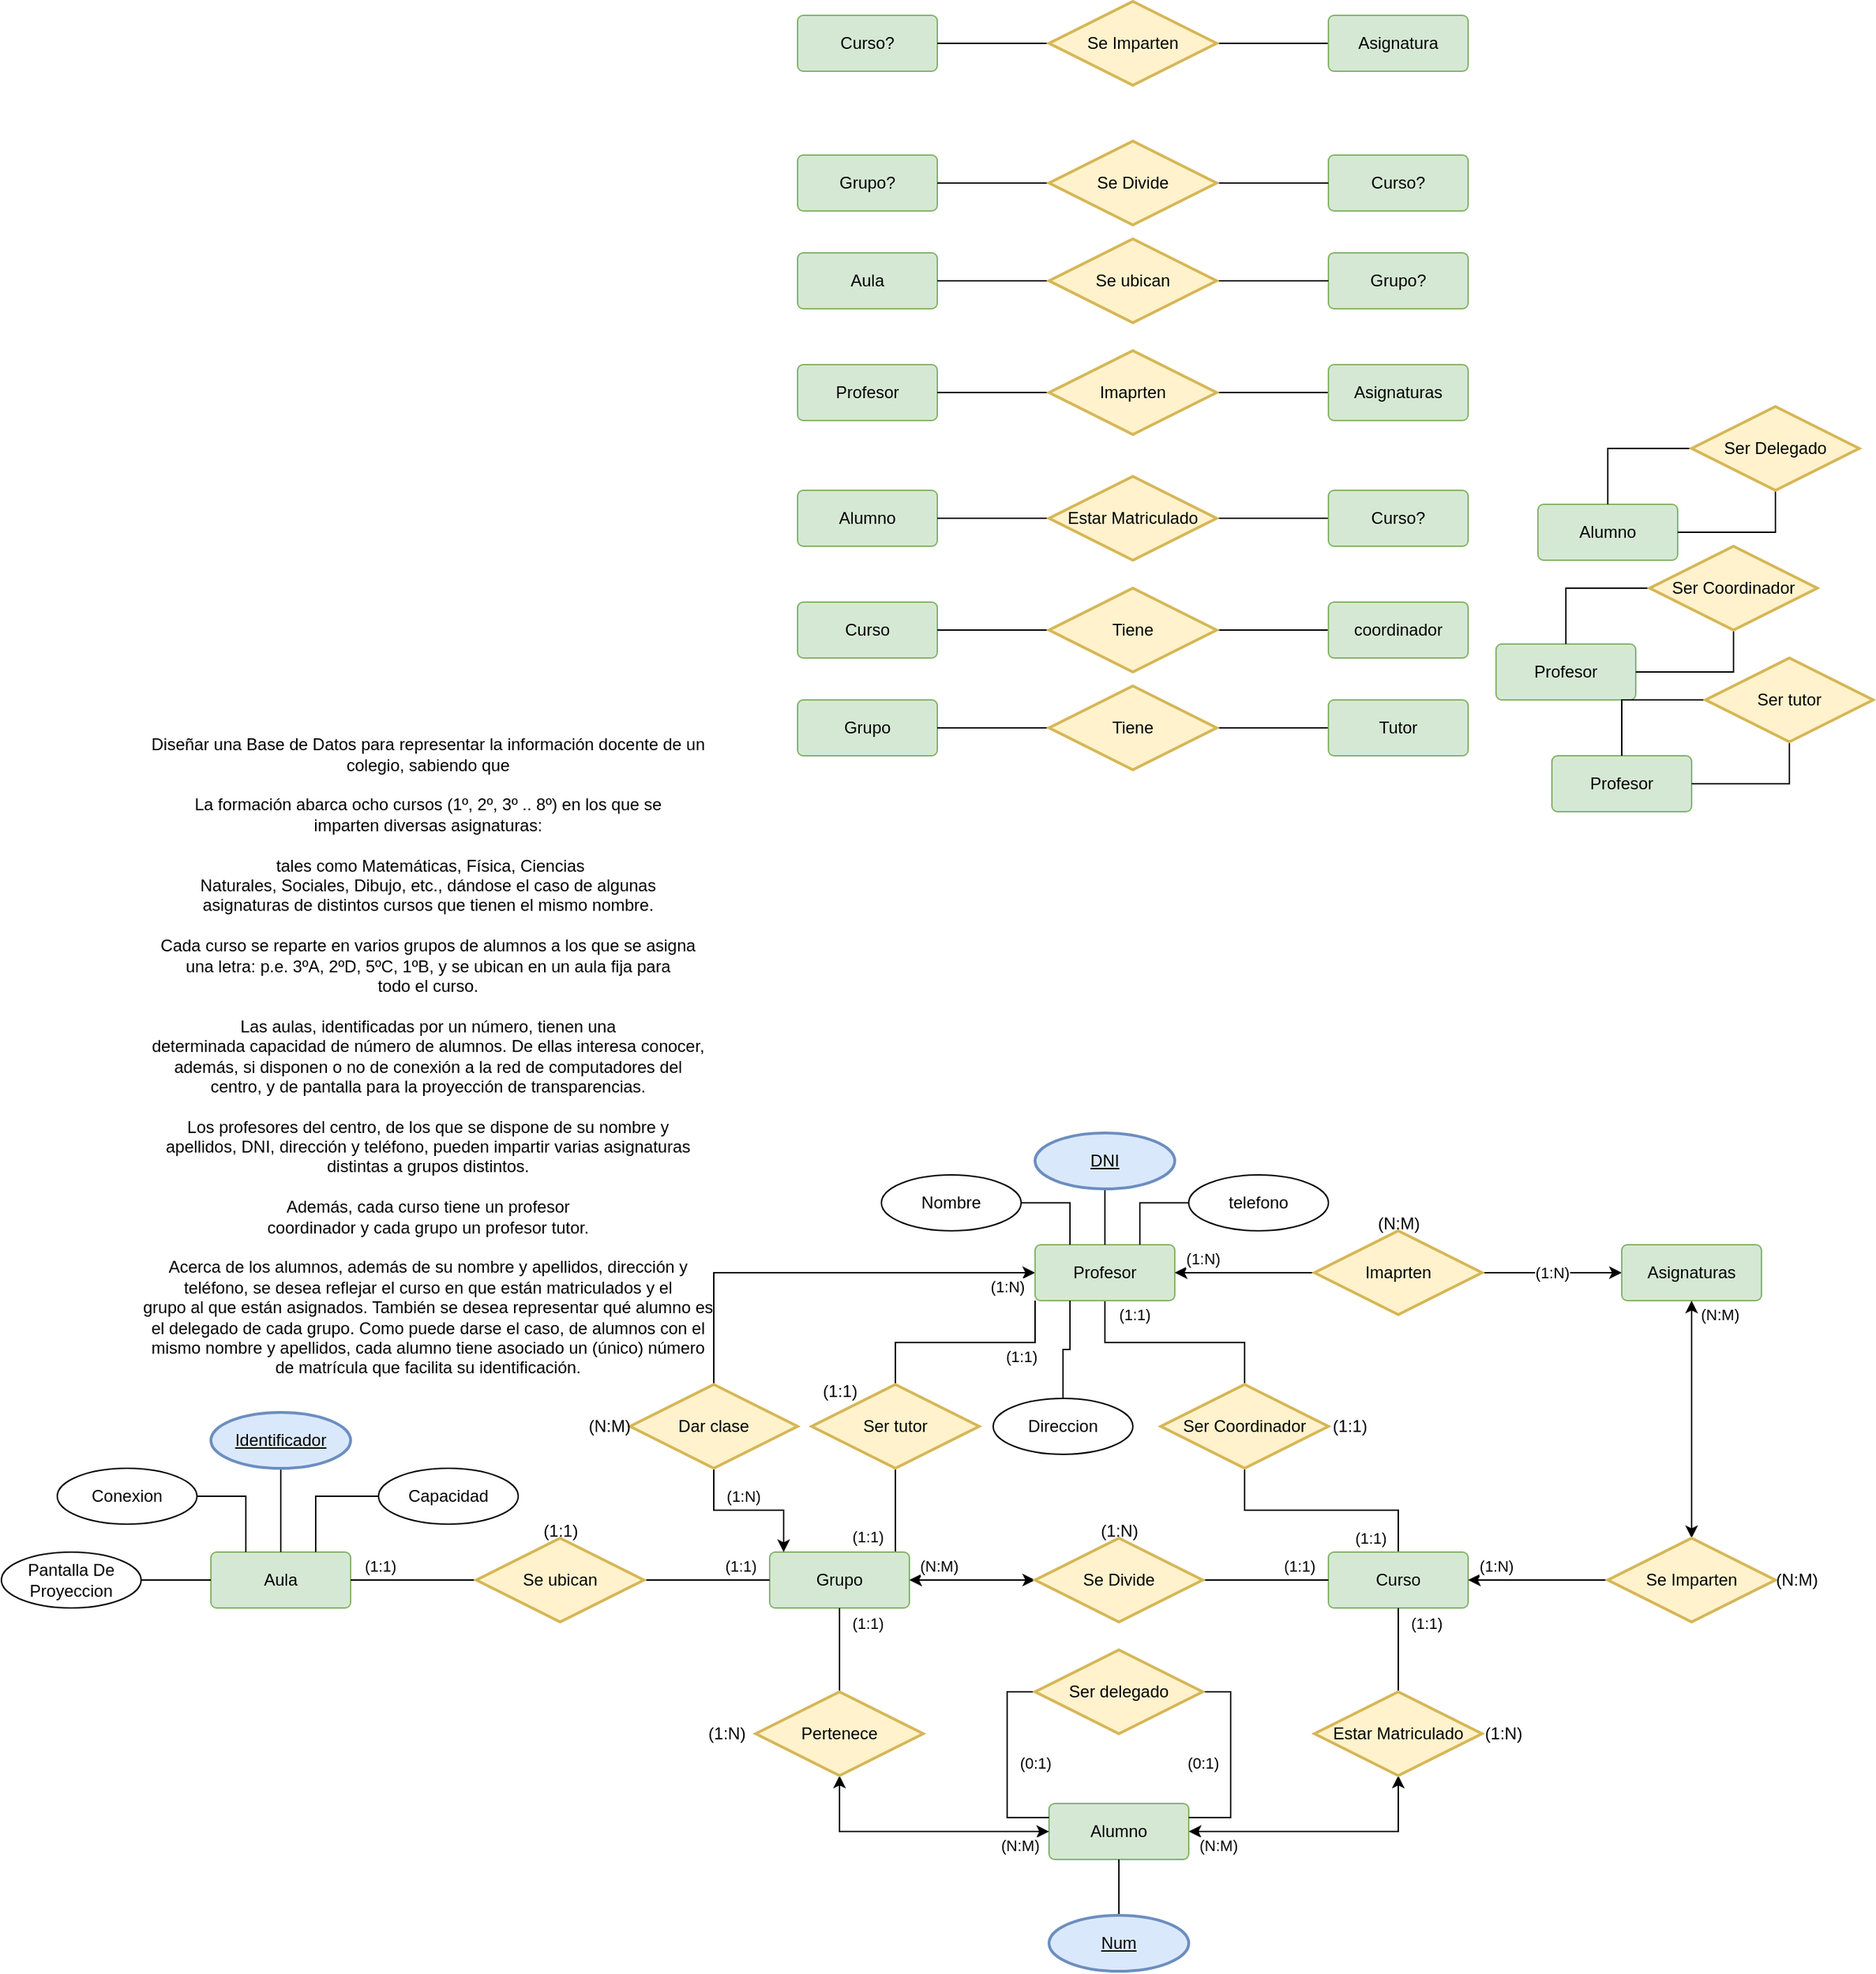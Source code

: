 <mxfile version="20.4.0" type="github">
  <diagram id="WCxlncZmJOnVWmjMvG6u" name="Páxina-1">
    <mxGraphModel dx="2252" dy="799" grid="1" gridSize="10" guides="1" tooltips="1" connect="1" arrows="1" fold="1" page="1" pageScale="1" pageWidth="827" pageHeight="1169" math="0" shadow="0">
      <root>
        <mxCell id="0" />
        <mxCell id="1" parent="0" />
        <mxCell id="44QbsXlHf_X_GZYJamJQ-1" value="Diseñar una Base de Datos para representar la información docente de un &lt;br&gt;&lt;div&gt;colegio, sabiendo que&lt;/div&gt;&lt;div&gt;&lt;br&gt;&lt;/div&gt;La formación abarca ocho cursos (1º, 2º, 3º .. 8º) en los que se &lt;br&gt;&lt;div&gt;imparten diversas asignaturas:&lt;/div&gt;&lt;div&gt;&lt;br&gt;&lt;/div&gt;&lt;div&gt;&amp;nbsp;tales como Matemáticas, Física, Ciencias &lt;/div&gt;&lt;div&gt;Naturales, Sociales, Dibujo, etc., dándose el caso de algunas &lt;/div&gt;&lt;div&gt;asignaturas de distintos cursos que tienen el mismo nombre.&lt;/div&gt;&lt;div&gt;&lt;br&gt;&lt;/div&gt;Cada curso se reparte en varios grupos de alumnos a los que se asigna &lt;br&gt;una letra: p.e. 3ºA, 2ºD, 5ºC, 1ºB, y se ubican en un aula fija para &lt;br&gt;&lt;div&gt;todo el curso. &lt;br&gt;&lt;/div&gt;&lt;div&gt;&lt;br&gt;&lt;/div&gt;&lt;div&gt;Las aulas, identificadas por un número, tienen una &lt;/div&gt;&lt;div&gt;determinada capacidad de número de alumnos. De ellas interesa conocer, &lt;/div&gt;además, si disponen o no de conexión a la red de computadores del &lt;br&gt;&lt;div&gt;centro, y de pantalla para la proyección de transparencias.&lt;/div&gt;&lt;div&gt;&lt;br&gt;&lt;/div&gt;Los profesores del centro, de los que se dispone de su nombre y &lt;br&gt;apellidos, DNI, dirección y teléfono, pueden impartir varias asignaturas&lt;br&gt;&lt;div&gt; distintas a grupos distintos. &lt;br&gt;&lt;/div&gt;&lt;div&gt;&lt;br&gt;&lt;/div&gt;&lt;div&gt;Además, cada curso tiene un profesor &lt;/div&gt;&lt;div&gt;coordinador y cada grupo un profesor tutor.&lt;/div&gt;&lt;div&gt;&lt;br&gt;&lt;/div&gt;Acerca de los alumnos, además de su nombre y apellidos, dirección y &lt;br&gt;teléfono, se desea reflejar el curso en que están matriculados y el &lt;br&gt;grupo al que están asignados. También se desea representar qué alumno es&lt;br&gt; el delegado de cada grupo. Como puede darse el caso, de alumnos con el &lt;br&gt;mismo nombre y apellidos, cada alumno tiene asociado un (único) número &lt;br&gt;de matrícula que facilita su identificación." style="text;html=1;align=center;verticalAlign=middle;resizable=0;points=[];autosize=1;strokeColor=none;fillColor=none;" parent="1" vertex="1">
          <mxGeometry x="-40" y="550" width="430" height="470" as="geometry" />
        </mxCell>
        <mxCell id="44QbsXlHf_X_GZYJamJQ-2" value="Alumno" style="rounded=1;arcSize=10;whiteSpace=wrap;html=1;align=center;fillColor=#d5e8d4;strokeColor=#82b366;" parent="1" vertex="1">
          <mxGeometry x="440" y="380" width="100" height="40" as="geometry" />
        </mxCell>
        <mxCell id="44QbsXlHf_X_GZYJamJQ-4" value="Curso?" style="rounded=1;arcSize=10;whiteSpace=wrap;html=1;align=center;fillColor=#d5e8d4;strokeColor=#82b366;" parent="1" vertex="1">
          <mxGeometry x="440" y="40" width="100" height="40" as="geometry" />
        </mxCell>
        <mxCell id="44QbsXlHf_X_GZYJamJQ-5" value="Aula" style="rounded=1;arcSize=10;whiteSpace=wrap;html=1;align=center;fillColor=#d5e8d4;strokeColor=#82b366;" parent="1" vertex="1">
          <mxGeometry x="440" y="210" width="100" height="40" as="geometry" />
        </mxCell>
        <mxCell id="44QbsXlHf_X_GZYJamJQ-6" value="Grupo?" style="rounded=1;arcSize=10;whiteSpace=wrap;html=1;align=center;fillColor=#d5e8d4;strokeColor=#82b366;" parent="1" vertex="1">
          <mxGeometry x="440" y="140" width="100" height="40" as="geometry" />
        </mxCell>
        <mxCell id="44QbsXlHf_X_GZYJamJQ-7" value="Profesor" style="rounded=1;arcSize=10;whiteSpace=wrap;html=1;align=center;fillColor=#d5e8d4;strokeColor=#82b366;" parent="1" vertex="1">
          <mxGeometry x="440" y="290" width="100" height="40" as="geometry" />
        </mxCell>
        <mxCell id="gvcplxmb7B8ncQHiO4H9-5" style="edgeStyle=orthogonalEdgeStyle;rounded=0;orthogonalLoop=1;jettySize=auto;html=1;endArrow=none;endFill=0;" parent="1" source="gvcplxmb7B8ncQHiO4H9-3" target="44QbsXlHf_X_GZYJamJQ-4" edge="1">
          <mxGeometry relative="1" as="geometry" />
        </mxCell>
        <mxCell id="gvcplxmb7B8ncQHiO4H9-6" style="edgeStyle=orthogonalEdgeStyle;rounded=0;orthogonalLoop=1;jettySize=auto;html=1;entryX=0;entryY=0.5;entryDx=0;entryDy=0;endArrow=none;endFill=0;" parent="1" source="gvcplxmb7B8ncQHiO4H9-3" target="gvcplxmb7B8ncQHiO4H9-4" edge="1">
          <mxGeometry relative="1" as="geometry" />
        </mxCell>
        <mxCell id="gvcplxmb7B8ncQHiO4H9-3" value="Se Imparten" style="shape=rhombus;perimeter=rhombusPerimeter;whiteSpace=wrap;html=1;align=center;fillColor=#fff2cc;strokeColor=#d6b656;strokeWidth=2;" parent="1" vertex="1">
          <mxGeometry x="620" y="30" width="120" height="60" as="geometry" />
        </mxCell>
        <mxCell id="gvcplxmb7B8ncQHiO4H9-4" value="Asignatura" style="rounded=1;arcSize=10;whiteSpace=wrap;html=1;align=center;fillColor=#d5e8d4;strokeColor=#82b366;" parent="1" vertex="1">
          <mxGeometry x="820" y="40" width="100" height="40" as="geometry" />
        </mxCell>
        <mxCell id="gvcplxmb7B8ncQHiO4H9-7" value="Curso?" style="rounded=1;arcSize=10;whiteSpace=wrap;html=1;align=center;fillColor=#d5e8d4;strokeColor=#82b366;" parent="1" vertex="1">
          <mxGeometry x="820" y="140" width="100" height="40" as="geometry" />
        </mxCell>
        <mxCell id="gvcplxmb7B8ncQHiO4H9-9" style="edgeStyle=orthogonalEdgeStyle;rounded=0;orthogonalLoop=1;jettySize=auto;html=1;entryX=1;entryY=0.5;entryDx=0;entryDy=0;endArrow=none;endFill=0;" parent="1" source="gvcplxmb7B8ncQHiO4H9-8" target="44QbsXlHf_X_GZYJamJQ-6" edge="1">
          <mxGeometry relative="1" as="geometry" />
        </mxCell>
        <mxCell id="gvcplxmb7B8ncQHiO4H9-10" style="edgeStyle=orthogonalEdgeStyle;rounded=0;orthogonalLoop=1;jettySize=auto;html=1;entryX=0;entryY=0.5;entryDx=0;entryDy=0;endArrow=none;endFill=0;" parent="1" source="gvcplxmb7B8ncQHiO4H9-8" target="gvcplxmb7B8ncQHiO4H9-7" edge="1">
          <mxGeometry relative="1" as="geometry" />
        </mxCell>
        <mxCell id="gvcplxmb7B8ncQHiO4H9-8" value="Se Divide" style="shape=rhombus;perimeter=rhombusPerimeter;whiteSpace=wrap;html=1;align=center;fillColor=#fff2cc;strokeColor=#d6b656;strokeWidth=2;" parent="1" vertex="1">
          <mxGeometry x="620" y="130" width="120" height="60" as="geometry" />
        </mxCell>
        <mxCell id="gvcplxmb7B8ncQHiO4H9-11" value="Grupo?" style="rounded=1;arcSize=10;whiteSpace=wrap;html=1;align=center;fillColor=#d5e8d4;strokeColor=#82b366;" parent="1" vertex="1">
          <mxGeometry x="820" y="210" width="100" height="40" as="geometry" />
        </mxCell>
        <mxCell id="gvcplxmb7B8ncQHiO4H9-13" style="edgeStyle=orthogonalEdgeStyle;rounded=0;orthogonalLoop=1;jettySize=auto;html=1;entryX=1;entryY=0.5;entryDx=0;entryDy=0;endArrow=none;endFill=0;" parent="1" source="gvcplxmb7B8ncQHiO4H9-12" target="44QbsXlHf_X_GZYJamJQ-5" edge="1">
          <mxGeometry relative="1" as="geometry" />
        </mxCell>
        <mxCell id="gvcplxmb7B8ncQHiO4H9-14" style="edgeStyle=orthogonalEdgeStyle;rounded=0;orthogonalLoop=1;jettySize=auto;html=1;entryX=0;entryY=0.5;entryDx=0;entryDy=0;endArrow=none;endFill=0;" parent="1" source="gvcplxmb7B8ncQHiO4H9-12" target="gvcplxmb7B8ncQHiO4H9-11" edge="1">
          <mxGeometry relative="1" as="geometry" />
        </mxCell>
        <mxCell id="gvcplxmb7B8ncQHiO4H9-12" value="Se ubican" style="shape=rhombus;perimeter=rhombusPerimeter;whiteSpace=wrap;html=1;align=center;fillColor=#fff2cc;strokeColor=#d6b656;strokeWidth=2;" parent="1" vertex="1">
          <mxGeometry x="620" y="200" width="120" height="60" as="geometry" />
        </mxCell>
        <mxCell id="gvcplxmb7B8ncQHiO4H9-18" style="edgeStyle=orthogonalEdgeStyle;rounded=0;orthogonalLoop=1;jettySize=auto;html=1;entryX=0;entryY=0.5;entryDx=0;entryDy=0;endArrow=none;endFill=0;" parent="1" source="gvcplxmb7B8ncQHiO4H9-16" target="gvcplxmb7B8ncQHiO4H9-17" edge="1">
          <mxGeometry relative="1" as="geometry" />
        </mxCell>
        <mxCell id="gvcplxmb7B8ncQHiO4H9-19" style="edgeStyle=orthogonalEdgeStyle;rounded=0;orthogonalLoop=1;jettySize=auto;html=1;endArrow=none;endFill=0;" parent="1" source="gvcplxmb7B8ncQHiO4H9-16" target="44QbsXlHf_X_GZYJamJQ-7" edge="1">
          <mxGeometry relative="1" as="geometry" />
        </mxCell>
        <mxCell id="gvcplxmb7B8ncQHiO4H9-16" value="Imaprten" style="shape=rhombus;perimeter=rhombusPerimeter;whiteSpace=wrap;html=1;align=center;fillColor=#fff2cc;strokeColor=#d6b656;strokeWidth=2;" parent="1" vertex="1">
          <mxGeometry x="620" y="280" width="120" height="60" as="geometry" />
        </mxCell>
        <mxCell id="gvcplxmb7B8ncQHiO4H9-17" value="Asignaturas" style="rounded=1;arcSize=10;whiteSpace=wrap;html=1;align=center;fillColor=#d5e8d4;strokeColor=#82b366;" parent="1" vertex="1">
          <mxGeometry x="820" y="290" width="100" height="40" as="geometry" />
        </mxCell>
        <mxCell id="gvcplxmb7B8ncQHiO4H9-20" value="Profesor" style="rounded=1;arcSize=10;whiteSpace=wrap;html=1;align=center;fillColor=#d5e8d4;strokeColor=#82b366;" parent="1" vertex="1">
          <mxGeometry x="940" y="490" width="100" height="40" as="geometry" />
        </mxCell>
        <mxCell id="gvcplxmb7B8ncQHiO4H9-22" style="edgeStyle=orthogonalEdgeStyle;rounded=0;orthogonalLoop=1;jettySize=auto;html=1;entryX=0.5;entryY=0;entryDx=0;entryDy=0;endArrow=none;endFill=0;" parent="1" source="gvcplxmb7B8ncQHiO4H9-21" target="gvcplxmb7B8ncQHiO4H9-20" edge="1">
          <mxGeometry relative="1" as="geometry" />
        </mxCell>
        <mxCell id="gvcplxmb7B8ncQHiO4H9-23" style="edgeStyle=orthogonalEdgeStyle;rounded=0;orthogonalLoop=1;jettySize=auto;html=1;entryX=1;entryY=0.5;entryDx=0;entryDy=0;endArrow=none;endFill=0;" parent="1" source="gvcplxmb7B8ncQHiO4H9-21" target="gvcplxmb7B8ncQHiO4H9-20" edge="1">
          <mxGeometry relative="1" as="geometry">
            <Array as="points">
              <mxPoint x="1110" y="510" />
            </Array>
          </mxGeometry>
        </mxCell>
        <mxCell id="gvcplxmb7B8ncQHiO4H9-21" value="Ser Coordinador" style="shape=rhombus;perimeter=rhombusPerimeter;whiteSpace=wrap;html=1;align=center;fillColor=#fff2cc;strokeColor=#d6b656;strokeWidth=2;" parent="1" vertex="1">
          <mxGeometry x="1050" y="420" width="120" height="60" as="geometry" />
        </mxCell>
        <mxCell id="gvcplxmb7B8ncQHiO4H9-26" style="edgeStyle=orthogonalEdgeStyle;rounded=0;orthogonalLoop=1;jettySize=auto;html=1;entryX=0;entryY=0.5;entryDx=0;entryDy=0;endArrow=none;endFill=0;" parent="1" source="gvcplxmb7B8ncQHiO4H9-24" target="gvcplxmb7B8ncQHiO4H9-25" edge="1">
          <mxGeometry relative="1" as="geometry" />
        </mxCell>
        <mxCell id="gvcplxmb7B8ncQHiO4H9-27" style="edgeStyle=orthogonalEdgeStyle;rounded=0;orthogonalLoop=1;jettySize=auto;html=1;entryX=1;entryY=0.5;entryDx=0;entryDy=0;endArrow=none;endFill=0;" parent="1" source="gvcplxmb7B8ncQHiO4H9-24" target="44QbsXlHf_X_GZYJamJQ-2" edge="1">
          <mxGeometry relative="1" as="geometry" />
        </mxCell>
        <mxCell id="gvcplxmb7B8ncQHiO4H9-24" value="Estar Matriculado" style="shape=rhombus;perimeter=rhombusPerimeter;whiteSpace=wrap;html=1;align=center;fillColor=#fff2cc;strokeColor=#d6b656;strokeWidth=2;" parent="1" vertex="1">
          <mxGeometry x="620" y="370" width="120" height="60" as="geometry" />
        </mxCell>
        <mxCell id="gvcplxmb7B8ncQHiO4H9-25" value="Curso?" style="rounded=1;arcSize=10;whiteSpace=wrap;html=1;align=center;fillColor=#d5e8d4;strokeColor=#82b366;" parent="1" vertex="1">
          <mxGeometry x="820" y="380" width="100" height="40" as="geometry" />
        </mxCell>
        <mxCell id="gvcplxmb7B8ncQHiO4H9-33" value="Alumno" style="rounded=1;arcSize=10;whiteSpace=wrap;html=1;align=center;fillColor=#d5e8d4;strokeColor=#82b366;" parent="1" vertex="1">
          <mxGeometry x="970" y="390" width="100" height="40" as="geometry" />
        </mxCell>
        <mxCell id="gvcplxmb7B8ncQHiO4H9-34" style="edgeStyle=orthogonalEdgeStyle;rounded=0;orthogonalLoop=1;jettySize=auto;html=1;entryX=0.5;entryY=0;entryDx=0;entryDy=0;endArrow=none;endFill=0;" parent="1" source="gvcplxmb7B8ncQHiO4H9-36" target="gvcplxmb7B8ncQHiO4H9-33" edge="1">
          <mxGeometry relative="1" as="geometry" />
        </mxCell>
        <mxCell id="gvcplxmb7B8ncQHiO4H9-35" style="edgeStyle=orthogonalEdgeStyle;rounded=0;orthogonalLoop=1;jettySize=auto;html=1;entryX=1;entryY=0.5;entryDx=0;entryDy=0;endArrow=none;endFill=0;" parent="1" source="gvcplxmb7B8ncQHiO4H9-36" target="gvcplxmb7B8ncQHiO4H9-33" edge="1">
          <mxGeometry relative="1" as="geometry">
            <Array as="points">
              <mxPoint x="1140" y="410" />
            </Array>
          </mxGeometry>
        </mxCell>
        <mxCell id="gvcplxmb7B8ncQHiO4H9-36" value="Ser Delegado" style="shape=rhombus;perimeter=rhombusPerimeter;whiteSpace=wrap;html=1;align=center;fillColor=#fff2cc;strokeColor=#d6b656;strokeWidth=2;" parent="1" vertex="1">
          <mxGeometry x="1080" y="320" width="120" height="60" as="geometry" />
        </mxCell>
        <mxCell id="gvcplxmb7B8ncQHiO4H9-37" value="Curso" style="rounded=1;arcSize=10;whiteSpace=wrap;html=1;align=center;fillColor=#d5e8d4;strokeColor=#82b366;" parent="1" vertex="1">
          <mxGeometry x="440" y="460" width="100" height="40" as="geometry" />
        </mxCell>
        <mxCell id="gvcplxmb7B8ncQHiO4H9-38" style="edgeStyle=orthogonalEdgeStyle;rounded=0;orthogonalLoop=1;jettySize=auto;html=1;entryX=0;entryY=0.5;entryDx=0;entryDy=0;endArrow=none;endFill=0;" parent="1" source="gvcplxmb7B8ncQHiO4H9-40" target="gvcplxmb7B8ncQHiO4H9-41" edge="1">
          <mxGeometry relative="1" as="geometry" />
        </mxCell>
        <mxCell id="gvcplxmb7B8ncQHiO4H9-39" style="edgeStyle=orthogonalEdgeStyle;rounded=0;orthogonalLoop=1;jettySize=auto;html=1;entryX=1;entryY=0.5;entryDx=0;entryDy=0;endArrow=none;endFill=0;" parent="1" source="gvcplxmb7B8ncQHiO4H9-40" target="gvcplxmb7B8ncQHiO4H9-37" edge="1">
          <mxGeometry relative="1" as="geometry" />
        </mxCell>
        <mxCell id="gvcplxmb7B8ncQHiO4H9-40" value="Tiene" style="shape=rhombus;perimeter=rhombusPerimeter;whiteSpace=wrap;html=1;align=center;fillColor=#fff2cc;strokeColor=#d6b656;strokeWidth=2;" parent="1" vertex="1">
          <mxGeometry x="620" y="450" width="120" height="60" as="geometry" />
        </mxCell>
        <mxCell id="gvcplxmb7B8ncQHiO4H9-41" value="coordinador" style="rounded=1;arcSize=10;whiteSpace=wrap;html=1;align=center;fillColor=#d5e8d4;strokeColor=#82b366;" parent="1" vertex="1">
          <mxGeometry x="820" y="460" width="100" height="40" as="geometry" />
        </mxCell>
        <mxCell id="gvcplxmb7B8ncQHiO4H9-42" value="Grupo" style="rounded=1;arcSize=10;whiteSpace=wrap;html=1;align=center;fillColor=#d5e8d4;strokeColor=#82b366;" parent="1" vertex="1">
          <mxGeometry x="440" y="530" width="100" height="40" as="geometry" />
        </mxCell>
        <mxCell id="gvcplxmb7B8ncQHiO4H9-43" style="edgeStyle=orthogonalEdgeStyle;rounded=0;orthogonalLoop=1;jettySize=auto;html=1;entryX=0;entryY=0.5;entryDx=0;entryDy=0;endArrow=none;endFill=0;" parent="1" source="gvcplxmb7B8ncQHiO4H9-45" target="gvcplxmb7B8ncQHiO4H9-46" edge="1">
          <mxGeometry relative="1" as="geometry" />
        </mxCell>
        <mxCell id="gvcplxmb7B8ncQHiO4H9-44" style="edgeStyle=orthogonalEdgeStyle;rounded=0;orthogonalLoop=1;jettySize=auto;html=1;entryX=1;entryY=0.5;entryDx=0;entryDy=0;endArrow=none;endFill=0;" parent="1" source="gvcplxmb7B8ncQHiO4H9-45" target="gvcplxmb7B8ncQHiO4H9-42" edge="1">
          <mxGeometry relative="1" as="geometry" />
        </mxCell>
        <mxCell id="gvcplxmb7B8ncQHiO4H9-45" value="Tiene" style="shape=rhombus;perimeter=rhombusPerimeter;whiteSpace=wrap;html=1;align=center;fillColor=#fff2cc;strokeColor=#d6b656;strokeWidth=2;" parent="1" vertex="1">
          <mxGeometry x="620" y="520" width="120" height="60" as="geometry" />
        </mxCell>
        <mxCell id="gvcplxmb7B8ncQHiO4H9-46" value="Tutor" style="rounded=1;arcSize=10;whiteSpace=wrap;html=1;align=center;fillColor=#d5e8d4;strokeColor=#82b366;" parent="1" vertex="1">
          <mxGeometry x="820" y="530" width="100" height="40" as="geometry" />
        </mxCell>
        <mxCell id="gvcplxmb7B8ncQHiO4H9-47" value="Profesor" style="rounded=1;arcSize=10;whiteSpace=wrap;html=1;align=center;fillColor=#d5e8d4;strokeColor=#82b366;" parent="1" vertex="1">
          <mxGeometry x="980" y="570" width="100" height="40" as="geometry" />
        </mxCell>
        <mxCell id="gvcplxmb7B8ncQHiO4H9-48" style="edgeStyle=orthogonalEdgeStyle;rounded=0;orthogonalLoop=1;jettySize=auto;html=1;entryX=0.5;entryY=0;entryDx=0;entryDy=0;endArrow=none;endFill=0;" parent="1" source="gvcplxmb7B8ncQHiO4H9-50" target="gvcplxmb7B8ncQHiO4H9-47" edge="1">
          <mxGeometry relative="1" as="geometry" />
        </mxCell>
        <mxCell id="gvcplxmb7B8ncQHiO4H9-49" style="edgeStyle=orthogonalEdgeStyle;rounded=0;orthogonalLoop=1;jettySize=auto;html=1;entryX=1;entryY=0.5;entryDx=0;entryDy=0;endArrow=none;endFill=0;" parent="1" source="gvcplxmb7B8ncQHiO4H9-50" target="gvcplxmb7B8ncQHiO4H9-47" edge="1">
          <mxGeometry relative="1" as="geometry">
            <Array as="points">
              <mxPoint x="1150" y="590" />
            </Array>
          </mxGeometry>
        </mxCell>
        <mxCell id="gvcplxmb7B8ncQHiO4H9-50" value="Ser tutor" style="shape=rhombus;perimeter=rhombusPerimeter;whiteSpace=wrap;html=1;align=center;fillColor=#fff2cc;strokeColor=#d6b656;strokeWidth=2;" parent="1" vertex="1">
          <mxGeometry x="1090" y="500" width="120" height="60" as="geometry" />
        </mxCell>
        <mxCell id="gvcplxmb7B8ncQHiO4H9-98" value="(1:1)" style="edgeStyle=orthogonalEdgeStyle;rounded=0;orthogonalLoop=1;jettySize=auto;html=1;endArrow=none;endFill=0;" parent="1" source="gvcplxmb7B8ncQHiO4H9-51" target="gvcplxmb7B8ncQHiO4H9-59" edge="1">
          <mxGeometry x="-0.376" y="20" relative="1" as="geometry">
            <mxPoint x="1" as="offset" />
          </mxGeometry>
        </mxCell>
        <mxCell id="gvcplxmb7B8ncQHiO4H9-100" value="(1:1)" style="edgeStyle=orthogonalEdgeStyle;rounded=0;orthogonalLoop=1;jettySize=auto;html=1;entryX=0.5;entryY=0;entryDx=0;entryDy=0;endArrow=none;endFill=0;exitX=0;exitY=1;exitDx=0;exitDy=0;" parent="1" source="gvcplxmb7B8ncQHiO4H9-51" target="gvcplxmb7B8ncQHiO4H9-63" edge="1">
          <mxGeometry x="-0.501" y="10" relative="1" as="geometry">
            <Array as="points">
              <mxPoint x="610" y="990" />
              <mxPoint x="510" y="990" />
            </Array>
            <mxPoint as="offset" />
          </mxGeometry>
        </mxCell>
        <mxCell id="KU8O6su0dKCanHU8UXyx-7" value="(1:N)" style="edgeStyle=orthogonalEdgeStyle;rounded=0;orthogonalLoop=1;jettySize=auto;html=1;endArrow=none;endFill=0;startArrow=classic;startFill=1;" edge="1" parent="1" source="gvcplxmb7B8ncQHiO4H9-51" target="KU8O6su0dKCanHU8UXyx-3">
          <mxGeometry x="-0.871" y="10" relative="1" as="geometry">
            <mxPoint as="offset" />
          </mxGeometry>
        </mxCell>
        <mxCell id="gvcplxmb7B8ncQHiO4H9-51" value="Profesor" style="rounded=1;arcSize=10;whiteSpace=wrap;html=1;align=center;fillColor=#d5e8d4;strokeColor=#82b366;" parent="1" vertex="1">
          <mxGeometry x="610" y="920" width="100" height="40" as="geometry" />
        </mxCell>
        <mxCell id="gvcplxmb7B8ncQHiO4H9-52" value="(1:N)" style="edgeStyle=orthogonalEdgeStyle;rounded=0;orthogonalLoop=1;jettySize=auto;html=1;entryX=0;entryY=0.5;entryDx=0;entryDy=0;endArrow=classic;endFill=1;" parent="1" source="gvcplxmb7B8ncQHiO4H9-54" target="gvcplxmb7B8ncQHiO4H9-55" edge="1">
          <mxGeometry relative="1" as="geometry" />
        </mxCell>
        <mxCell id="gvcplxmb7B8ncQHiO4H9-53" value="(1:N)" style="edgeStyle=orthogonalEdgeStyle;rounded=0;orthogonalLoop=1;jettySize=auto;html=1;endArrow=classic;endFill=1;" parent="1" source="gvcplxmb7B8ncQHiO4H9-54" target="gvcplxmb7B8ncQHiO4H9-51" edge="1">
          <mxGeometry x="0.6" y="-10" relative="1" as="geometry">
            <mxPoint as="offset" />
          </mxGeometry>
        </mxCell>
        <mxCell id="gvcplxmb7B8ncQHiO4H9-54" value="Imaprten" style="shape=rhombus;perimeter=rhombusPerimeter;whiteSpace=wrap;html=1;align=center;fillColor=#fff2cc;strokeColor=#d6b656;strokeWidth=2;" parent="1" vertex="1">
          <mxGeometry x="810" y="910" width="120" height="60" as="geometry" />
        </mxCell>
        <mxCell id="gvcplxmb7B8ncQHiO4H9-55" value="Asignaturas" style="rounded=1;arcSize=10;whiteSpace=wrap;html=1;align=center;fillColor=#d5e8d4;strokeColor=#82b366;" parent="1" vertex="1">
          <mxGeometry x="1030" y="920" width="100" height="40" as="geometry" />
        </mxCell>
        <mxCell id="gvcplxmb7B8ncQHiO4H9-99" value="(1:1)" style="edgeStyle=orthogonalEdgeStyle;rounded=0;orthogonalLoop=1;jettySize=auto;html=1;entryX=0.5;entryY=0;entryDx=0;entryDy=0;endArrow=none;endFill=0;" parent="1" source="gvcplxmb7B8ncQHiO4H9-59" target="gvcplxmb7B8ncQHiO4H9-70" edge="1">
          <mxGeometry x="0.882" y="-20" relative="1" as="geometry">
            <mxPoint as="offset" />
          </mxGeometry>
        </mxCell>
        <mxCell id="gvcplxmb7B8ncQHiO4H9-59" value="Ser Coordinador" style="shape=rhombus;perimeter=rhombusPerimeter;whiteSpace=wrap;html=1;align=center;fillColor=#fff2cc;strokeColor=#d6b656;strokeWidth=2;" parent="1" vertex="1">
          <mxGeometry x="700" y="1020" width="120" height="60" as="geometry" />
        </mxCell>
        <mxCell id="gvcplxmb7B8ncQHiO4H9-101" value="(1:1)" style="edgeStyle=orthogonalEdgeStyle;rounded=0;orthogonalLoop=1;jettySize=auto;html=1;endArrow=none;endFill=0;" parent="1" source="gvcplxmb7B8ncQHiO4H9-63" target="gvcplxmb7B8ncQHiO4H9-76" edge="1">
          <mxGeometry x="0.667" y="-20" relative="1" as="geometry">
            <Array as="points">
              <mxPoint x="510" y="1140" />
              <mxPoint x="510" y="1140" />
            </Array>
            <mxPoint y="-1" as="offset" />
          </mxGeometry>
        </mxCell>
        <mxCell id="gvcplxmb7B8ncQHiO4H9-63" value="Ser tutor" style="shape=rhombus;perimeter=rhombusPerimeter;whiteSpace=wrap;html=1;align=center;fillColor=#fff2cc;strokeColor=#d6b656;strokeWidth=2;" parent="1" vertex="1">
          <mxGeometry x="450" y="1020" width="120" height="60" as="geometry" />
        </mxCell>
        <mxCell id="gvcplxmb7B8ncQHiO4H9-70" value="Curso" style="rounded=1;arcSize=10;whiteSpace=wrap;html=1;align=center;fillColor=#d5e8d4;strokeColor=#82b366;" parent="1" vertex="1">
          <mxGeometry x="820" y="1140" width="100" height="40" as="geometry" />
        </mxCell>
        <mxCell id="gvcplxmb7B8ncQHiO4H9-75" value="(N:M)" style="edgeStyle=orthogonalEdgeStyle;rounded=0;orthogonalLoop=1;jettySize=auto;html=1;entryX=0.5;entryY=1;entryDx=0;entryDy=0;endArrow=classic;endFill=1;startArrow=classic;startFill=1;" parent="1" source="gvcplxmb7B8ncQHiO4H9-73" target="gvcplxmb7B8ncQHiO4H9-55" edge="1">
          <mxGeometry x="0.882" y="-20" relative="1" as="geometry">
            <mxPoint as="offset" />
          </mxGeometry>
        </mxCell>
        <mxCell id="gvcplxmb7B8ncQHiO4H9-97" value="(1:N)" style="edgeStyle=orthogonalEdgeStyle;rounded=0;orthogonalLoop=1;jettySize=auto;html=1;endArrow=classic;endFill=1;" parent="1" source="gvcplxmb7B8ncQHiO4H9-73" target="gvcplxmb7B8ncQHiO4H9-70" edge="1">
          <mxGeometry x="0.6" y="-10" relative="1" as="geometry">
            <mxPoint as="offset" />
          </mxGeometry>
        </mxCell>
        <mxCell id="gvcplxmb7B8ncQHiO4H9-73" value="Se Imparten" style="shape=rhombus;perimeter=rhombusPerimeter;whiteSpace=wrap;html=1;align=center;fillColor=#fff2cc;strokeColor=#d6b656;strokeWidth=2;" parent="1" vertex="1">
          <mxGeometry x="1020" y="1130" width="120" height="60" as="geometry" />
        </mxCell>
        <mxCell id="gvcplxmb7B8ncQHiO4H9-76" value="Grupo" style="rounded=1;arcSize=10;whiteSpace=wrap;html=1;align=center;fillColor=#d5e8d4;strokeColor=#82b366;" parent="1" vertex="1">
          <mxGeometry x="420" y="1140" width="100" height="40" as="geometry" />
        </mxCell>
        <mxCell id="gvcplxmb7B8ncQHiO4H9-78" value="(N:M)" style="edgeStyle=orthogonalEdgeStyle;rounded=0;orthogonalLoop=1;jettySize=auto;html=1;entryX=1;entryY=0.5;entryDx=0;entryDy=0;endArrow=classic;endFill=1;startArrow=classic;startFill=1;" parent="1" source="gvcplxmb7B8ncQHiO4H9-80" target="gvcplxmb7B8ncQHiO4H9-76" edge="1">
          <mxGeometry x="0.556" y="-10" relative="1" as="geometry">
            <mxPoint x="1" as="offset" />
          </mxGeometry>
        </mxCell>
        <mxCell id="gvcplxmb7B8ncQHiO4H9-79" value="(1:1)" style="edgeStyle=orthogonalEdgeStyle;rounded=0;orthogonalLoop=1;jettySize=auto;html=1;endArrow=none;endFill=0;" parent="1" source="gvcplxmb7B8ncQHiO4H9-80" target="gvcplxmb7B8ncQHiO4H9-70" edge="1">
          <mxGeometry x="0.556" y="10" relative="1" as="geometry">
            <mxPoint x="750" y="1170" as="targetPoint" />
            <mxPoint x="-1" as="offset" />
          </mxGeometry>
        </mxCell>
        <mxCell id="gvcplxmb7B8ncQHiO4H9-80" value="Se Divide" style="shape=rhombus;perimeter=rhombusPerimeter;whiteSpace=wrap;html=1;align=center;fillColor=#fff2cc;strokeColor=#d6b656;strokeWidth=2;" parent="1" vertex="1">
          <mxGeometry x="610" y="1130" width="120" height="60" as="geometry" />
        </mxCell>
        <mxCell id="gvcplxmb7B8ncQHiO4H9-81" value="Alumno" style="rounded=1;arcSize=10;whiteSpace=wrap;html=1;align=center;fillColor=#d5e8d4;strokeColor=#82b366;" parent="1" vertex="1">
          <mxGeometry x="620" y="1320" width="100" height="40" as="geometry" />
        </mxCell>
        <mxCell id="gvcplxmb7B8ncQHiO4H9-85" value="(1:1)" style="edgeStyle=orthogonalEdgeStyle;rounded=0;orthogonalLoop=1;jettySize=auto;html=1;endArrow=none;endFill=0;" parent="1" source="gvcplxmb7B8ncQHiO4H9-84" target="gvcplxmb7B8ncQHiO4H9-70" edge="1">
          <mxGeometry x="0.667" y="-20" relative="1" as="geometry">
            <mxPoint y="1" as="offset" />
          </mxGeometry>
        </mxCell>
        <mxCell id="gvcplxmb7B8ncQHiO4H9-105" value="(N:M)" style="edgeStyle=orthogonalEdgeStyle;rounded=0;orthogonalLoop=1;jettySize=auto;html=1;entryX=1;entryY=0.5;entryDx=0;entryDy=0;endArrow=classic;endFill=1;startArrow=classic;startFill=1;" parent="1" source="gvcplxmb7B8ncQHiO4H9-84" target="gvcplxmb7B8ncQHiO4H9-81" edge="1">
          <mxGeometry x="0.789" y="10" relative="1" as="geometry">
            <Array as="points">
              <mxPoint x="870" y="1340" />
            </Array>
            <mxPoint x="1" as="offset" />
          </mxGeometry>
        </mxCell>
        <mxCell id="gvcplxmb7B8ncQHiO4H9-84" value="Estar Matriculado" style="shape=rhombus;perimeter=rhombusPerimeter;whiteSpace=wrap;html=1;align=center;fillColor=#fff2cc;strokeColor=#d6b656;strokeWidth=2;" parent="1" vertex="1">
          <mxGeometry x="810" y="1240" width="120" height="60" as="geometry" />
        </mxCell>
        <mxCell id="gvcplxmb7B8ncQHiO4H9-88" value="(1:1)" style="edgeStyle=orthogonalEdgeStyle;rounded=0;orthogonalLoop=1;jettySize=auto;html=1;entryX=0.5;entryY=1;entryDx=0;entryDy=0;endArrow=none;endFill=0;" parent="1" source="gvcplxmb7B8ncQHiO4H9-87" target="gvcplxmb7B8ncQHiO4H9-76" edge="1">
          <mxGeometry x="0.667" y="-20" relative="1" as="geometry">
            <mxPoint y="1" as="offset" />
          </mxGeometry>
        </mxCell>
        <mxCell id="gvcplxmb7B8ncQHiO4H9-104" value="(N:M)" style="edgeStyle=orthogonalEdgeStyle;rounded=0;orthogonalLoop=1;jettySize=auto;html=1;entryX=0;entryY=0.5;entryDx=0;entryDy=0;endArrow=classic;endFill=1;startArrow=classic;startFill=1;" parent="1" source="gvcplxmb7B8ncQHiO4H9-87" target="gvcplxmb7B8ncQHiO4H9-81" edge="1">
          <mxGeometry x="0.789" y="-10" relative="1" as="geometry">
            <Array as="points">
              <mxPoint x="470" y="1340" />
            </Array>
            <mxPoint x="-1" as="offset" />
          </mxGeometry>
        </mxCell>
        <mxCell id="gvcplxmb7B8ncQHiO4H9-87" value="Pertenece" style="shape=rhombus;perimeter=rhombusPerimeter;whiteSpace=wrap;html=1;align=center;fillColor=#fff2cc;strokeColor=#d6b656;strokeWidth=2;" parent="1" vertex="1">
          <mxGeometry x="410" y="1240" width="120" height="60" as="geometry" />
        </mxCell>
        <mxCell id="gvcplxmb7B8ncQHiO4H9-90" value="Aula" style="rounded=1;arcSize=10;whiteSpace=wrap;html=1;align=center;fillColor=#d5e8d4;strokeColor=#82b366;" parent="1" vertex="1">
          <mxGeometry x="20" y="1140" width="100" height="40" as="geometry" />
        </mxCell>
        <mxCell id="gvcplxmb7B8ncQHiO4H9-96" value="(1:1)" style="edgeStyle=orthogonalEdgeStyle;rounded=0;orthogonalLoop=1;jettySize=auto;html=1;endArrow=none;endFill=0;" parent="1" source="gvcplxmb7B8ncQHiO4H9-94" target="gvcplxmb7B8ncQHiO4H9-90" edge="1">
          <mxGeometry x="0.556" y="-10" relative="1" as="geometry">
            <mxPoint x="1" as="offset" />
          </mxGeometry>
        </mxCell>
        <mxCell id="gvcplxmb7B8ncQHiO4H9-102" value="(1:1)" style="edgeStyle=orthogonalEdgeStyle;rounded=0;orthogonalLoop=1;jettySize=auto;html=1;endArrow=none;endFill=0;" parent="1" source="gvcplxmb7B8ncQHiO4H9-94" target="gvcplxmb7B8ncQHiO4H9-76" edge="1">
          <mxGeometry x="0.556" y="10" relative="1" as="geometry">
            <mxPoint x="-1" as="offset" />
          </mxGeometry>
        </mxCell>
        <mxCell id="gvcplxmb7B8ncQHiO4H9-94" value="Se ubican" style="shape=rhombus;perimeter=rhombusPerimeter;whiteSpace=wrap;html=1;align=center;fillColor=#fff2cc;strokeColor=#d6b656;strokeWidth=2;" parent="1" vertex="1">
          <mxGeometry x="210" y="1130" width="120" height="60" as="geometry" />
        </mxCell>
        <mxCell id="gvcplxmb7B8ncQHiO4H9-107" style="edgeStyle=orthogonalEdgeStyle;rounded=0;orthogonalLoop=1;jettySize=auto;html=1;endArrow=none;endFill=0;" parent="1" source="gvcplxmb7B8ncQHiO4H9-106" target="gvcplxmb7B8ncQHiO4H9-90" edge="1">
          <mxGeometry relative="1" as="geometry" />
        </mxCell>
        <mxCell id="gvcplxmb7B8ncQHiO4H9-106" value="Identificador" style="ellipse;whiteSpace=wrap;html=1;align=center;fontStyle=4;strokeWidth=2;fillColor=#dae8fc;strokeColor=#6c8ebf;" parent="1" vertex="1">
          <mxGeometry x="20" y="1040" width="100" height="40" as="geometry" />
        </mxCell>
        <mxCell id="gvcplxmb7B8ncQHiO4H9-109" style="edgeStyle=orthogonalEdgeStyle;rounded=0;orthogonalLoop=1;jettySize=auto;html=1;entryX=0.75;entryY=0;entryDx=0;entryDy=0;endArrow=none;endFill=0;" parent="1" source="gvcplxmb7B8ncQHiO4H9-108" target="gvcplxmb7B8ncQHiO4H9-90" edge="1">
          <mxGeometry relative="1" as="geometry" />
        </mxCell>
        <mxCell id="gvcplxmb7B8ncQHiO4H9-108" value="Capacidad" style="ellipse;whiteSpace=wrap;html=1;align=center;strokeWidth=1;" parent="1" vertex="1">
          <mxGeometry x="140" y="1080" width="100" height="40" as="geometry" />
        </mxCell>
        <mxCell id="gvcplxmb7B8ncQHiO4H9-111" style="edgeStyle=orthogonalEdgeStyle;rounded=0;orthogonalLoop=1;jettySize=auto;html=1;entryX=0.25;entryY=0;entryDx=0;entryDy=0;endArrow=none;endFill=0;" parent="1" source="gvcplxmb7B8ncQHiO4H9-110" target="gvcplxmb7B8ncQHiO4H9-90" edge="1">
          <mxGeometry relative="1" as="geometry" />
        </mxCell>
        <mxCell id="gvcplxmb7B8ncQHiO4H9-110" value="Conexion" style="ellipse;whiteSpace=wrap;html=1;align=center;strokeWidth=1;" parent="1" vertex="1">
          <mxGeometry x="-90" y="1080" width="100" height="40" as="geometry" />
        </mxCell>
        <mxCell id="gvcplxmb7B8ncQHiO4H9-113" style="edgeStyle=orthogonalEdgeStyle;rounded=0;orthogonalLoop=1;jettySize=auto;html=1;endArrow=none;endFill=0;" parent="1" source="gvcplxmb7B8ncQHiO4H9-112" target="gvcplxmb7B8ncQHiO4H9-90" edge="1">
          <mxGeometry relative="1" as="geometry" />
        </mxCell>
        <mxCell id="gvcplxmb7B8ncQHiO4H9-112" value="&lt;div&gt;Pantalla De&lt;/div&gt;&lt;div&gt;Proyeccion&lt;br&gt;&lt;/div&gt;" style="ellipse;whiteSpace=wrap;html=1;align=center;strokeWidth=1;" parent="1" vertex="1">
          <mxGeometry x="-130" y="1140" width="100" height="40" as="geometry" />
        </mxCell>
        <mxCell id="gvcplxmb7B8ncQHiO4H9-115" style="edgeStyle=orthogonalEdgeStyle;rounded=0;orthogonalLoop=1;jettySize=auto;html=1;entryX=0.5;entryY=0;entryDx=0;entryDy=0;endArrow=none;endFill=0;" parent="1" source="gvcplxmb7B8ncQHiO4H9-114" target="gvcplxmb7B8ncQHiO4H9-51" edge="1">
          <mxGeometry relative="1" as="geometry" />
        </mxCell>
        <mxCell id="gvcplxmb7B8ncQHiO4H9-114" value="DNI" style="ellipse;whiteSpace=wrap;html=1;align=center;fontStyle=4;strokeWidth=2;fillColor=#dae8fc;strokeColor=#6c8ebf;" parent="1" vertex="1">
          <mxGeometry x="610" y="840" width="100" height="40" as="geometry" />
        </mxCell>
        <mxCell id="gvcplxmb7B8ncQHiO4H9-119" style="edgeStyle=orthogonalEdgeStyle;rounded=0;orthogonalLoop=1;jettySize=auto;html=1;entryX=0.25;entryY=0;entryDx=0;entryDy=0;endArrow=none;endFill=0;" parent="1" source="gvcplxmb7B8ncQHiO4H9-116" target="gvcplxmb7B8ncQHiO4H9-51" edge="1">
          <mxGeometry relative="1" as="geometry" />
        </mxCell>
        <mxCell id="gvcplxmb7B8ncQHiO4H9-116" value="Nombre" style="ellipse;whiteSpace=wrap;html=1;align=center;strokeWidth=1;" parent="1" vertex="1">
          <mxGeometry x="500" y="870" width="100" height="40" as="geometry" />
        </mxCell>
        <mxCell id="gvcplxmb7B8ncQHiO4H9-118" style="edgeStyle=orthogonalEdgeStyle;rounded=0;orthogonalLoop=1;jettySize=auto;html=1;entryX=0.75;entryY=0;entryDx=0;entryDy=0;endArrow=none;endFill=0;" parent="1" source="gvcplxmb7B8ncQHiO4H9-117" target="gvcplxmb7B8ncQHiO4H9-51" edge="1">
          <mxGeometry relative="1" as="geometry" />
        </mxCell>
        <mxCell id="gvcplxmb7B8ncQHiO4H9-117" value="telefono" style="ellipse;whiteSpace=wrap;html=1;align=center;strokeWidth=1;" parent="1" vertex="1">
          <mxGeometry x="720" y="870" width="100" height="40" as="geometry" />
        </mxCell>
        <mxCell id="gvcplxmb7B8ncQHiO4H9-121" style="edgeStyle=orthogonalEdgeStyle;rounded=0;orthogonalLoop=1;jettySize=auto;html=1;entryX=0.25;entryY=1;entryDx=0;entryDy=0;endArrow=none;endFill=0;" parent="1" source="gvcplxmb7B8ncQHiO4H9-120" target="gvcplxmb7B8ncQHiO4H9-51" edge="1">
          <mxGeometry relative="1" as="geometry" />
        </mxCell>
        <mxCell id="gvcplxmb7B8ncQHiO4H9-120" value="Direccion" style="ellipse;whiteSpace=wrap;html=1;align=center;strokeWidth=1;" parent="1" vertex="1">
          <mxGeometry x="580" y="1030" width="100" height="40" as="geometry" />
        </mxCell>
        <mxCell id="KU8O6su0dKCanHU8UXyx-1" value="(N:M)" style="text;html=1;align=center;verticalAlign=middle;resizable=0;points=[];autosize=1;strokeColor=none;fillColor=none;" vertex="1" parent="1">
          <mxGeometry x="1130" y="1145" width="50" height="30" as="geometry" />
        </mxCell>
        <mxCell id="KU8O6su0dKCanHU8UXyx-2" value="(1:1)" style="text;html=1;align=center;verticalAlign=middle;resizable=0;points=[];autosize=1;strokeColor=none;fillColor=none;" vertex="1" parent="1">
          <mxGeometry x="245" y="1110" width="50" height="30" as="geometry" />
        </mxCell>
        <mxCell id="KU8O6su0dKCanHU8UXyx-4" value="(1:N)" style="edgeStyle=orthogonalEdgeStyle;rounded=0;orthogonalLoop=1;jettySize=auto;html=1;endArrow=classic;endFill=1;" edge="1" parent="1" source="KU8O6su0dKCanHU8UXyx-3" target="gvcplxmb7B8ncQHiO4H9-76">
          <mxGeometry x="-0.092" y="10" relative="1" as="geometry">
            <mxPoint x="440" y="1120" as="targetPoint" />
            <Array as="points">
              <mxPoint x="380" y="1110" />
              <mxPoint x="430" y="1110" />
            </Array>
            <mxPoint x="1" as="offset" />
          </mxGeometry>
        </mxCell>
        <mxCell id="KU8O6su0dKCanHU8UXyx-3" value="Dar clase" style="shape=rhombus;perimeter=rhombusPerimeter;whiteSpace=wrap;html=1;align=center;fillColor=#fff2cc;strokeColor=#d6b656;strokeWidth=2;" vertex="1" parent="1">
          <mxGeometry x="320" y="1020" width="120" height="60" as="geometry" />
        </mxCell>
        <mxCell id="KU8O6su0dKCanHU8UXyx-8" value="(N:M)" style="text;html=1;align=center;verticalAlign=middle;resizable=0;points=[];autosize=1;strokeColor=none;fillColor=none;" vertex="1" parent="1">
          <mxGeometry x="280" y="1035" width="50" height="30" as="geometry" />
        </mxCell>
        <mxCell id="KU8O6su0dKCanHU8UXyx-9" value="(N:M)" style="text;html=1;align=center;verticalAlign=middle;resizable=0;points=[];autosize=1;strokeColor=none;fillColor=none;" vertex="1" parent="1">
          <mxGeometry x="845" y="890" width="50" height="30" as="geometry" />
        </mxCell>
        <mxCell id="KU8O6su0dKCanHU8UXyx-10" value="(1:1)" style="text;html=1;align=center;verticalAlign=middle;resizable=0;points=[];autosize=1;strokeColor=none;fillColor=none;" vertex="1" parent="1">
          <mxGeometry x="445" y="1010" width="50" height="30" as="geometry" />
        </mxCell>
        <mxCell id="KU8O6su0dKCanHU8UXyx-11" value="(1:N)" style="text;html=1;align=center;verticalAlign=middle;resizable=0;points=[];autosize=1;strokeColor=none;fillColor=none;" vertex="1" parent="1">
          <mxGeometry x="645" y="1110" width="50" height="30" as="geometry" />
        </mxCell>
        <mxCell id="KU8O6su0dKCanHU8UXyx-12" value="(1:1)" style="text;html=1;align=center;verticalAlign=middle;resizable=0;points=[];autosize=1;strokeColor=none;fillColor=none;" vertex="1" parent="1">
          <mxGeometry x="810" y="1035" width="50" height="30" as="geometry" />
        </mxCell>
        <mxCell id="KU8O6su0dKCanHU8UXyx-14" value="(0:1)" style="edgeStyle=orthogonalEdgeStyle;rounded=0;orthogonalLoop=1;jettySize=auto;html=1;entryX=0;entryY=0.25;entryDx=0;entryDy=0;endArrow=none;endFill=0;exitX=0;exitY=0.5;exitDx=0;exitDy=0;" edge="1" parent="1" source="KU8O6su0dKCanHU8UXyx-13" target="gvcplxmb7B8ncQHiO4H9-81">
          <mxGeometry x="0.0" y="20" relative="1" as="geometry">
            <mxPoint y="1" as="offset" />
          </mxGeometry>
        </mxCell>
        <mxCell id="KU8O6su0dKCanHU8UXyx-15" value="(0:1)" style="edgeStyle=orthogonalEdgeStyle;rounded=0;orthogonalLoop=1;jettySize=auto;html=1;entryX=1;entryY=0.25;entryDx=0;entryDy=0;endArrow=none;endFill=0;exitX=1;exitY=0.5;exitDx=0;exitDy=0;" edge="1" parent="1" source="KU8O6su0dKCanHU8UXyx-13" target="gvcplxmb7B8ncQHiO4H9-81">
          <mxGeometry x="0.0" y="-20" relative="1" as="geometry">
            <mxPoint y="1" as="offset" />
          </mxGeometry>
        </mxCell>
        <mxCell id="KU8O6su0dKCanHU8UXyx-13" value="Ser delegado" style="shape=rhombus;perimeter=rhombusPerimeter;whiteSpace=wrap;html=1;align=center;fillColor=#fff2cc;strokeColor=#d6b656;strokeWidth=2;" vertex="1" parent="1">
          <mxGeometry x="610" y="1210" width="120" height="60" as="geometry" />
        </mxCell>
        <mxCell id="KU8O6su0dKCanHU8UXyx-17" style="edgeStyle=orthogonalEdgeStyle;rounded=0;orthogonalLoop=1;jettySize=auto;html=1;entryX=0.5;entryY=1;entryDx=0;entryDy=0;endArrow=none;endFill=0;" edge="1" parent="1" source="KU8O6su0dKCanHU8UXyx-16" target="gvcplxmb7B8ncQHiO4H9-81">
          <mxGeometry relative="1" as="geometry" />
        </mxCell>
        <mxCell id="KU8O6su0dKCanHU8UXyx-16" value="Num" style="ellipse;whiteSpace=wrap;html=1;align=center;fontStyle=4;strokeWidth=2;fillColor=#dae8fc;strokeColor=#6c8ebf;" vertex="1" parent="1">
          <mxGeometry x="620" y="1400" width="100" height="40" as="geometry" />
        </mxCell>
        <mxCell id="KU8O6su0dKCanHU8UXyx-18" value="(1:N)" style="text;html=1;align=center;verticalAlign=middle;resizable=0;points=[];autosize=1;strokeColor=none;fillColor=none;" vertex="1" parent="1">
          <mxGeometry x="364" y="1255" width="50" height="30" as="geometry" />
        </mxCell>
        <mxCell id="KU8O6su0dKCanHU8UXyx-19" value="(1:N)" style="text;html=1;align=center;verticalAlign=middle;resizable=0;points=[];autosize=1;strokeColor=none;fillColor=none;" vertex="1" parent="1">
          <mxGeometry x="920" y="1255" width="50" height="30" as="geometry" />
        </mxCell>
      </root>
    </mxGraphModel>
  </diagram>
</mxfile>
